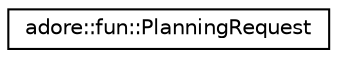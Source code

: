 digraph "Graphical Class Hierarchy"
{
 // LATEX_PDF_SIZE
  edge [fontname="Helvetica",fontsize="10",labelfontname="Helvetica",labelfontsize="10"];
  node [fontname="Helvetica",fontsize="10",shape=record];
  rankdir="LR";
  Node0 [label="adore::fun::PlanningRequest",height=0.2,width=0.4,color="black", fillcolor="white", style="filled",URL="$structadore_1_1fun_1_1PlanningRequest.html",tooltip=" "];
}

